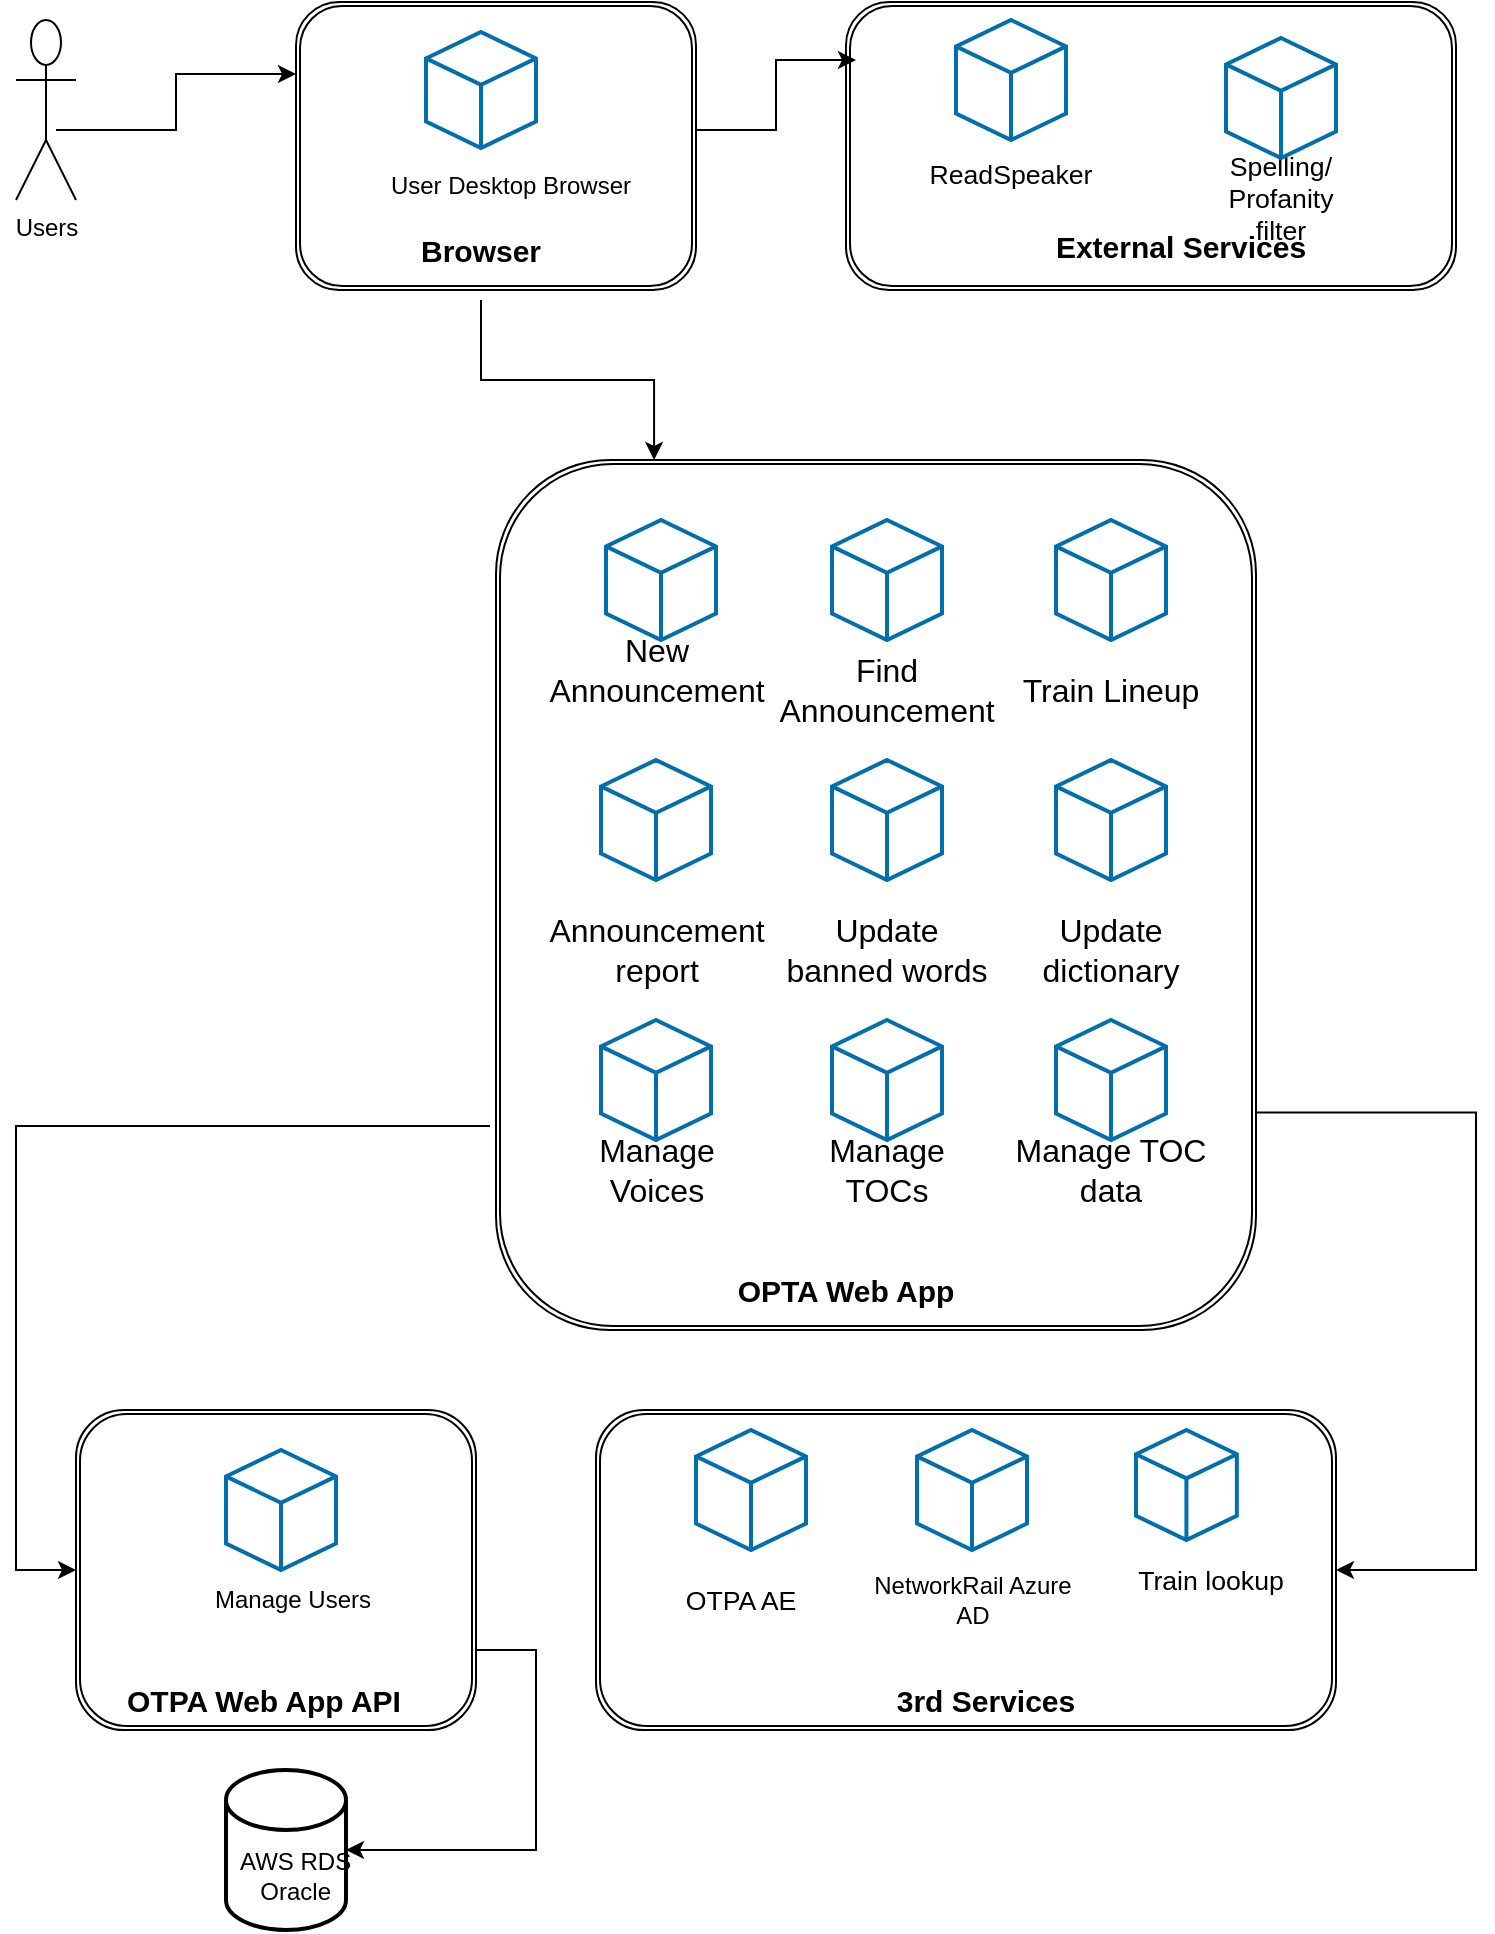<mxfile version="20.2.3" type="github">
  <diagram id="R64Xe-4D89ugxDravUpu" name="Page-1">
    <mxGraphModel dx="1564" dy="936" grid="0" gridSize="10" guides="1" tooltips="1" connect="1" arrows="1" fold="1" page="1" pageScale="1" pageWidth="850" pageHeight="1100" math="0" shadow="0">
      <root>
        <mxCell id="0" />
        <mxCell id="1" parent="0" />
        <object label="Users&lt;br&gt;" Users="" id="Upe7RPbjq_lGZQcst3nU-1">
          <mxCell style="shape=umlActor;verticalLabelPosition=bottom;verticalAlign=top;html=1;outlineConnect=0;" vertex="1" parent="1">
            <mxGeometry x="70" y="145" width="30" height="90" as="geometry" />
          </mxCell>
        </object>
        <mxCell id="Upe7RPbjq_lGZQcst3nU-16" value="" style="shape=ext;double=1;rounded=1;whiteSpace=wrap;html=1;" vertex="1" parent="1">
          <mxGeometry x="210" y="136" width="200" height="144" as="geometry" />
        </mxCell>
        <mxCell id="Upe7RPbjq_lGZQcst3nU-17" value="User Desktop Browser&lt;br&gt;" style="text;html=1;strokeColor=none;fillColor=none;align=center;verticalAlign=middle;whiteSpace=wrap;rounded=0;" vertex="1" parent="1">
          <mxGeometry x="251" y="203" width="132.5" height="50" as="geometry" />
        </mxCell>
        <mxCell id="Upe7RPbjq_lGZQcst3nU-21" value="" style="shape=ext;double=1;rounded=1;whiteSpace=wrap;html=1;" vertex="1" parent="1">
          <mxGeometry x="310" y="365" width="380" height="435" as="geometry" />
        </mxCell>
        <mxCell id="Upe7RPbjq_lGZQcst3nU-23" value="&lt;span style=&quot;font-size:12.0pt;font-family:&lt;br/&gt;&amp;quot;Arial&amp;quot;,sans-serif;mso-fareast-font-family:&amp;quot;Times New Roman&amp;quot;;mso-bidi-font-family:&lt;br/&gt;&amp;quot;Times New Roman&amp;quot;;mso-ansi-language:EN-GB;mso-fareast-language:EN-US;&lt;br/&gt;mso-bidi-language:AR-SA&quot; lang=&quot;EN-GB&quot;&gt;New Announcement&lt;/span&gt;" style="text;html=1;strokeColor=none;fillColor=none;align=center;verticalAlign=middle;whiteSpace=wrap;rounded=0;" vertex="1" parent="1">
          <mxGeometry x="337.5" y="445" width="105" height="50" as="geometry" />
        </mxCell>
        <mxCell id="Upe7RPbjq_lGZQcst3nU-29" value="&lt;span style=&quot;font-size:12.0pt;font-family:&lt;br/&gt;&amp;quot;Arial&amp;quot;,sans-serif;mso-fareast-font-family:&amp;quot;Times New Roman&amp;quot;;mso-bidi-font-family:&lt;br/&gt;&amp;quot;Times New Roman&amp;quot;;mso-ansi-language:EN-GB;mso-fareast-language:EN-US;&lt;br/&gt;mso-bidi-language:AR-SA&quot; lang=&quot;EN-GB&quot;&gt;Announcement report&lt;/span&gt;" style="text;html=1;strokeColor=none;fillColor=none;align=center;verticalAlign=middle;whiteSpace=wrap;rounded=0;" vertex="1" parent="1">
          <mxGeometry x="337.5" y="585" width="105" height="50" as="geometry" />
        </mxCell>
        <mxCell id="Upe7RPbjq_lGZQcst3nU-31" value="&lt;span style=&quot;font-size:12.0pt;font-family:&lt;br/&gt;&amp;quot;Arial&amp;quot;,sans-serif;mso-fareast-font-family:&amp;quot;Times New Roman&amp;quot;;mso-bidi-font-family:&lt;br/&gt;&amp;quot;Times New Roman&amp;quot;;mso-ansi-language:EN-GB;mso-fareast-language:EN-US;&lt;br/&gt;mso-bidi-language:AR-SA&quot; lang=&quot;EN-GB&quot;&gt;Update banned words&lt;/span&gt;" style="text;html=1;strokeColor=none;fillColor=none;align=center;verticalAlign=middle;whiteSpace=wrap;rounded=0;" vertex="1" parent="1">
          <mxGeometry x="453" y="585" width="105" height="50" as="geometry" />
        </mxCell>
        <mxCell id="Upe7RPbjq_lGZQcst3nU-33" value="&lt;span style=&quot;font-size:12.0pt;font-family:&lt;br/&gt;&amp;quot;Arial&amp;quot;,sans-serif;mso-fareast-font-family:&amp;quot;Times New Roman&amp;quot;;mso-bidi-font-family:&lt;br/&gt;&amp;quot;Times New Roman&amp;quot;;mso-ansi-language:EN-GB;mso-fareast-language:EN-US;&lt;br/&gt;mso-bidi-language:AR-SA&quot; lang=&quot;EN-GB&quot;&gt;Update dictionary&lt;/span&gt;" style="text;html=1;strokeColor=none;fillColor=none;align=center;verticalAlign=middle;whiteSpace=wrap;rounded=0;" vertex="1" parent="1">
          <mxGeometry x="565" y="585" width="105" height="50" as="geometry" />
        </mxCell>
        <mxCell id="Upe7RPbjq_lGZQcst3nU-42" value="&lt;span style=&quot;font-size:12.0pt;font-family:&lt;br/&gt;&amp;quot;Arial&amp;quot;,sans-serif;mso-fareast-font-family:&amp;quot;Times New Roman&amp;quot;;mso-bidi-font-family:&lt;br/&gt;&amp;quot;Times New Roman&amp;quot;;mso-ansi-language:EN-GB;mso-fareast-language:EN-US;&lt;br/&gt;mso-bidi-language:AR-SA&quot; lang=&quot;EN-GB&quot;&gt;Manage TOCs&lt;/span&gt;" style="text;html=1;strokeColor=none;fillColor=none;align=center;verticalAlign=middle;whiteSpace=wrap;rounded=0;" vertex="1" parent="1">
          <mxGeometry x="453" y="695" width="105" height="50" as="geometry" />
        </mxCell>
        <mxCell id="Upe7RPbjq_lGZQcst3nU-44" value="&lt;span style=&quot;font-size:12.0pt;font-family:&lt;br/&gt;&amp;quot;Arial&amp;quot;,sans-serif;mso-fareast-font-family:&amp;quot;Times New Roman&amp;quot;;mso-bidi-font-family:&lt;br/&gt;&amp;quot;Times New Roman&amp;quot;;mso-ansi-language:EN-GB;mso-fareast-language:EN-US;&lt;br/&gt;mso-bidi-language:AR-SA&quot; lang=&quot;EN-GB&quot;&gt;Manage TOC data&lt;/span&gt;" style="text;html=1;strokeColor=none;fillColor=none;align=center;verticalAlign=middle;whiteSpace=wrap;rounded=0;" vertex="1" parent="1">
          <mxGeometry x="565" y="695" width="105" height="50" as="geometry" />
        </mxCell>
        <mxCell id="Upe7RPbjq_lGZQcst3nU-46" value="&lt;span style=&quot;font-size:12.0pt;font-family:&lt;br/&gt;&amp;quot;Arial&amp;quot;,sans-serif;mso-fareast-font-family:&amp;quot;Times New Roman&amp;quot;;mso-bidi-font-family:&lt;br/&gt;&amp;quot;Times New Roman&amp;quot;;mso-ansi-language:EN-GB;mso-fareast-language:EN-US;&lt;br/&gt;mso-bidi-language:AR-SA&quot; lang=&quot;EN-GB&quot;&gt;Manage Voices&lt;/span&gt;" style="text;html=1;strokeColor=none;fillColor=none;align=center;verticalAlign=middle;whiteSpace=wrap;rounded=0;" vertex="1" parent="1">
          <mxGeometry x="337.5" y="695" width="105" height="50" as="geometry" />
        </mxCell>
        <mxCell id="Upe7RPbjq_lGZQcst3nU-49" value="" style="html=1;whiteSpace=wrap;shape=isoCube2;backgroundOutline=1;isoAngle=15;fillColor=none;strokeColor=#006EAF;strokeWidth=2;fontColor=#ffffff;" vertex="1" parent="1">
          <mxGeometry x="590" y="395" width="55" height="60" as="geometry" />
        </mxCell>
        <mxCell id="Upe7RPbjq_lGZQcst3nU-50" value="" style="html=1;whiteSpace=wrap;shape=isoCube2;backgroundOutline=1;isoAngle=15;fillColor=none;strokeColor=#006EAF;strokeWidth=2;fontColor=#ffffff;" vertex="1" parent="1">
          <mxGeometry x="362.5" y="515" width="55" height="60" as="geometry" />
        </mxCell>
        <mxCell id="Upe7RPbjq_lGZQcst3nU-51" value="" style="html=1;whiteSpace=wrap;shape=isoCube2;backgroundOutline=1;isoAngle=15;fillColor=none;strokeColor=#006EAF;strokeWidth=2;fontColor=#ffffff;" vertex="1" parent="1">
          <mxGeometry x="478" y="515" width="55" height="60" as="geometry" />
        </mxCell>
        <mxCell id="Upe7RPbjq_lGZQcst3nU-52" value="" style="html=1;whiteSpace=wrap;shape=isoCube2;backgroundOutline=1;isoAngle=15;fillColor=none;strokeColor=#006EAF;strokeWidth=2;fontColor=#ffffff;" vertex="1" parent="1">
          <mxGeometry x="590" y="515" width="55" height="60" as="geometry" />
        </mxCell>
        <mxCell id="Upe7RPbjq_lGZQcst3nU-53" value="" style="html=1;whiteSpace=wrap;shape=isoCube2;backgroundOutline=1;isoAngle=15;fillColor=none;strokeColor=#006EAF;strokeWidth=2;fontColor=#ffffff;" vertex="1" parent="1">
          <mxGeometry x="362.5" y="645" width="55" height="60" as="geometry" />
        </mxCell>
        <mxCell id="Upe7RPbjq_lGZQcst3nU-54" value="" style="html=1;whiteSpace=wrap;shape=isoCube2;backgroundOutline=1;isoAngle=15;fillColor=none;strokeColor=#006EAF;strokeWidth=2;fontColor=#ffffff;" vertex="1" parent="1">
          <mxGeometry x="478" y="645" width="55" height="60" as="geometry" />
        </mxCell>
        <mxCell id="Upe7RPbjq_lGZQcst3nU-55" value="" style="html=1;whiteSpace=wrap;shape=isoCube2;backgroundOutline=1;isoAngle=15;fillColor=none;strokeColor=#006EAF;strokeWidth=2;fontColor=#ffffff;" vertex="1" parent="1">
          <mxGeometry x="590" y="645" width="55" height="60" as="geometry" />
        </mxCell>
        <mxCell id="Upe7RPbjq_lGZQcst3nU-56" value="" style="shape=ext;double=1;rounded=1;whiteSpace=wrap;html=1;" vertex="1" parent="1">
          <mxGeometry x="100" y="840" width="200" height="160" as="geometry" />
        </mxCell>
        <mxCell id="Upe7RPbjq_lGZQcst3nU-58" value="Manage Users" style="text;html=1;strokeColor=none;fillColor=none;align=center;verticalAlign=middle;whiteSpace=wrap;rounded=0;" vertex="1" parent="1">
          <mxGeometry x="155.5" y="910" width="105" height="50" as="geometry" />
        </mxCell>
        <mxCell id="Upe7RPbjq_lGZQcst3nU-60" value="" style="html=1;whiteSpace=wrap;shape=isoCube2;backgroundOutline=1;isoAngle=15;fillColor=none;strokeColor=#006EAF;strokeWidth=2;fontColor=#ffffff;" vertex="1" parent="1">
          <mxGeometry x="175" y="860" width="55" height="60" as="geometry" />
        </mxCell>
        <mxCell id="Upe7RPbjq_lGZQcst3nU-61" value="" style="html=1;whiteSpace=wrap;shape=isoCube2;backgroundOutline=1;isoAngle=15;fillColor=none;strokeColor=#006EAF;strokeWidth=2;fontColor=#ffffff;" vertex="1" parent="1">
          <mxGeometry x="275" y="151" width="55" height="58" as="geometry" />
        </mxCell>
        <mxCell id="Upe7RPbjq_lGZQcst3nU-62" value="" style="shape=ext;double=1;rounded=1;whiteSpace=wrap;html=1;" vertex="1" parent="1">
          <mxGeometry x="485" y="136" width="305" height="144" as="geometry" />
        </mxCell>
        <mxCell id="Upe7RPbjq_lGZQcst3nU-63" value="&lt;span style=&quot;font-size:10.0pt;font-family:&lt;br/&gt;&amp;quot;Arial&amp;quot;,sans-serif;mso-fareast-font-family:&amp;quot;Times New Roman&amp;quot;;mso-ansi-language:&lt;br/&gt;EN-GB;mso-fareast-language:EN-US;mso-bidi-language:AR-SA&quot; lang=&quot;EN-GB&quot;&gt;ReadSpeaker&lt;/span&gt;" style="text;html=1;strokeColor=none;fillColor=none;align=center;verticalAlign=middle;whiteSpace=wrap;rounded=0;" vertex="1" parent="1">
          <mxGeometry x="515" y="197" width="105" height="50" as="geometry" />
        </mxCell>
        <mxCell id="Upe7RPbjq_lGZQcst3nU-64" value="" style="html=1;whiteSpace=wrap;shape=isoCube2;backgroundOutline=1;isoAngle=15;fillColor=none;strokeColor=#006EAF;strokeWidth=2;fontColor=#ffffff;" vertex="1" parent="1">
          <mxGeometry x="540" y="145" width="55" height="60" as="geometry" />
        </mxCell>
        <mxCell id="Upe7RPbjq_lGZQcst3nU-65" value="&lt;span style=&quot;font-size:10.0pt;font-family:&lt;br/&gt;&amp;quot;Arial&amp;quot;,sans-serif;mso-fareast-font-family:&amp;quot;Times New Roman&amp;quot;;mso-ansi-language:&lt;br/&gt;EN-GB;mso-fareast-language:EN-US;mso-bidi-language:AR-SA&quot; lang=&quot;EN-GB&quot;&gt;Spelling/ Profanity&lt;br/&gt;filter&lt;/span&gt;" style="text;html=1;strokeColor=none;fillColor=none;align=center;verticalAlign=middle;whiteSpace=wrap;rounded=0;" vertex="1" parent="1">
          <mxGeometry x="650" y="209" width="105" height="50" as="geometry" />
        </mxCell>
        <mxCell id="Upe7RPbjq_lGZQcst3nU-66" value="" style="html=1;whiteSpace=wrap;shape=isoCube2;backgroundOutline=1;isoAngle=15;fillColor=none;strokeColor=#006EAF;strokeWidth=2;fontColor=#ffffff;" vertex="1" parent="1">
          <mxGeometry x="675" y="154" width="55" height="60" as="geometry" />
        </mxCell>
        <mxCell id="Upe7RPbjq_lGZQcst3nU-71" value="" style="shape=ext;double=1;rounded=1;whiteSpace=wrap;html=1;" vertex="1" parent="1">
          <mxGeometry x="360" y="840" width="370" height="160" as="geometry" />
        </mxCell>
        <mxCell id="Upe7RPbjq_lGZQcst3nU-72" value="&lt;span style=&quot;font-size:10.0pt;font-family:&lt;br/&gt;&amp;quot;Arial&amp;quot;,sans-serif;mso-fareast-font-family:&amp;quot;Times New Roman&amp;quot;;mso-ansi-language:&lt;br/&gt;EN-GB;mso-fareast-language:EN-US;mso-bidi-language:AR-SA&quot; lang=&quot;EN-GB&quot;&gt;OTPA AE&lt;/span&gt;" style="text;html=1;strokeColor=none;fillColor=none;align=center;verticalAlign=middle;whiteSpace=wrap;rounded=0;" vertex="1" parent="1">
          <mxGeometry x="380" y="910" width="105" height="50" as="geometry" />
        </mxCell>
        <mxCell id="Upe7RPbjq_lGZQcst3nU-74" value="&lt;span style=&quot;font-size:10.0pt;font-family:&lt;br/&gt;&amp;quot;Arial&amp;quot;,sans-serif;mso-fareast-font-family:&amp;quot;Times New Roman&amp;quot;;mso-ansi-language:&lt;br/&gt;EN-GB;mso-fareast-language:EN-US;mso-bidi-language:AR-SA&quot; lang=&quot;EN-GB&quot;&gt;Train lookup&lt;/span&gt;" style="text;html=1;strokeColor=none;fillColor=none;align=center;verticalAlign=middle;whiteSpace=wrap;rounded=0;" vertex="1" parent="1">
          <mxGeometry x="615" y="900" width="105" height="50" as="geometry" />
        </mxCell>
        <mxCell id="Upe7RPbjq_lGZQcst3nU-75" value="" style="html=1;whiteSpace=wrap;shape=isoCube2;backgroundOutline=1;isoAngle=15;fillColor=none;strokeColor=#006EAF;strokeWidth=2;fontColor=#ffffff;" vertex="1" parent="1">
          <mxGeometry x="630" y="850" width="50.42" height="55" as="geometry" />
        </mxCell>
        <mxCell id="Upe7RPbjq_lGZQcst3nU-76" value="" style="html=1;whiteSpace=wrap;shape=isoCube2;backgroundOutline=1;isoAngle=15;fillColor=none;strokeColor=#006EAF;strokeWidth=2;fontColor=#ffffff;" vertex="1" parent="1">
          <mxGeometry x="410" y="850" width="55" height="60" as="geometry" />
        </mxCell>
        <mxCell id="Upe7RPbjq_lGZQcst3nU-77" value="NetworkRail Azure AD" style="text;html=1;strokeColor=none;fillColor=none;align=center;verticalAlign=middle;whiteSpace=wrap;rounded=0;" vertex="1" parent="1">
          <mxGeometry x="495.5" y="910" width="105" height="50" as="geometry" />
        </mxCell>
        <mxCell id="Upe7RPbjq_lGZQcst3nU-78" value="" style="html=1;whiteSpace=wrap;shape=isoCube2;backgroundOutline=1;isoAngle=15;fillColor=none;strokeColor=#006EAF;strokeWidth=2;fontColor=#ffffff;" vertex="1" parent="1">
          <mxGeometry x="520.5" y="850" width="55" height="60" as="geometry" />
        </mxCell>
        <mxCell id="Upe7RPbjq_lGZQcst3nU-79" value="" style="shape=cylinder3;whiteSpace=wrap;html=1;boundedLbl=1;backgroundOutline=1;size=15;strokeWidth=2;fillColor=none;" vertex="1" parent="1">
          <mxGeometry x="175" y="1020" width="60" height="80" as="geometry" />
        </mxCell>
        <mxCell id="Upe7RPbjq_lGZQcst3nU-80" value="AWS RDS&amp;nbsp;&lt;br&gt;Oracle&amp;nbsp;" style="text;html=1;strokeColor=none;fillColor=none;align=center;verticalAlign=middle;whiteSpace=wrap;rounded=0;" vertex="1" parent="1">
          <mxGeometry x="159" y="1048" width="105" height="50" as="geometry" />
        </mxCell>
        <mxCell id="Upe7RPbjq_lGZQcst3nU-82" value="&lt;b&gt;&lt;font style=&quot;font-size: 15px;&quot;&gt;Browser&lt;/font&gt;&lt;/b&gt;" style="text;html=1;strokeColor=none;fillColor=none;align=center;verticalAlign=middle;whiteSpace=wrap;rounded=0;" vertex="1" parent="1">
          <mxGeometry x="236.25" y="235" width="132.5" height="50" as="geometry" />
        </mxCell>
        <mxCell id="Upe7RPbjq_lGZQcst3nU-83" value="&lt;b&gt;&lt;font style=&quot;font-size: 15px;&quot;&gt;External Services&lt;/font&gt;&lt;/b&gt;" style="text;html=1;strokeColor=none;fillColor=none;align=center;verticalAlign=middle;whiteSpace=wrap;rounded=0;" vertex="1" parent="1">
          <mxGeometry x="585" y="235" width="135" height="45" as="geometry" />
        </mxCell>
        <mxCell id="Upe7RPbjq_lGZQcst3nU-86" value="" style="html=1;whiteSpace=wrap;shape=isoCube2;backgroundOutline=1;isoAngle=15;fillColor=none;strokeColor=#006EAF;strokeWidth=2;fontColor=#ffffff;" vertex="1" parent="1">
          <mxGeometry x="365" y="395" width="55" height="60" as="geometry" />
        </mxCell>
        <mxCell id="Upe7RPbjq_lGZQcst3nU-87" value="" style="html=1;whiteSpace=wrap;shape=isoCube2;backgroundOutline=1;isoAngle=15;fillColor=none;strokeColor=#006EAF;strokeWidth=2;fontColor=#ffffff;" vertex="1" parent="1">
          <mxGeometry x="478" y="395" width="55" height="60" as="geometry" />
        </mxCell>
        <mxCell id="Upe7RPbjq_lGZQcst3nU-88" value="&lt;span style=&quot;font-size:12.0pt;font-family:&lt;br/&gt;&amp;quot;Arial&amp;quot;,sans-serif;mso-fareast-font-family:&amp;quot;Times New Roman&amp;quot;;mso-bidi-font-family:&lt;br/&gt;&amp;quot;Times New Roman&amp;quot;;mso-ansi-language:EN-GB;mso-fareast-language:EN-US;&lt;br/&gt;mso-bidi-language:AR-SA&quot; lang=&quot;EN-GB&quot;&gt;Train Lineup&lt;/span&gt;" style="text;html=1;strokeColor=none;fillColor=none;align=center;verticalAlign=middle;whiteSpace=wrap;rounded=0;" vertex="1" parent="1">
          <mxGeometry x="565" y="455" width="105" height="50" as="geometry" />
        </mxCell>
        <mxCell id="Upe7RPbjq_lGZQcst3nU-89" value="&lt;span style=&quot;font-size:12.0pt;font-family:&lt;br/&gt;&amp;quot;Arial&amp;quot;,sans-serif;mso-fareast-font-family:&amp;quot;Times New Roman&amp;quot;;mso-bidi-font-family:&lt;br/&gt;&amp;quot;Times New Roman&amp;quot;;mso-ansi-language:EN-GB;mso-fareast-language:EN-US;&lt;br/&gt;mso-bidi-language:AR-SA&quot; lang=&quot;EN-GB&quot;&gt;Find Announcement&lt;/span&gt;" style="text;html=1;strokeColor=none;fillColor=none;align=center;verticalAlign=middle;whiteSpace=wrap;rounded=0;" vertex="1" parent="1">
          <mxGeometry x="453" y="455" width="105" height="50" as="geometry" />
        </mxCell>
        <mxCell id="Upe7RPbjq_lGZQcst3nU-90" value="&lt;b&gt;&lt;font style=&quot;font-size: 15px;&quot;&gt;OTPA Web App API&lt;/font&gt;&lt;/b&gt;" style="text;html=1;strokeColor=none;fillColor=none;align=center;verticalAlign=middle;whiteSpace=wrap;rounded=0;" vertex="1" parent="1">
          <mxGeometry x="120" y="960.96" width="147.5" height="49.04" as="geometry" />
        </mxCell>
        <mxCell id="Upe7RPbjq_lGZQcst3nU-91" style="edgeStyle=orthogonalEdgeStyle;rounded=0;orthogonalLoop=1;jettySize=auto;html=1;exitX=0.5;exitY=1;exitDx=0;exitDy=0;fontSize=13;" edge="1" parent="1" source="Upe7RPbjq_lGZQcst3nU-74" target="Upe7RPbjq_lGZQcst3nU-74">
          <mxGeometry relative="1" as="geometry" />
        </mxCell>
        <mxCell id="Upe7RPbjq_lGZQcst3nU-92" value="&lt;b&gt;&lt;font style=&quot;font-size: 15px;&quot;&gt;3rd Services&lt;/font&gt;&lt;/b&gt;" style="text;html=1;strokeColor=none;fillColor=none;align=center;verticalAlign=middle;whiteSpace=wrap;rounded=0;" vertex="1" parent="1">
          <mxGeometry x="480" y="970" width="150" height="30" as="geometry" />
        </mxCell>
        <mxCell id="Upe7RPbjq_lGZQcst3nU-102" value="" style="edgeStyle=elbowEdgeStyle;elbow=horizontal;endArrow=classic;html=1;rounded=0;fontSize=13;entryX=0;entryY=0.25;entryDx=0;entryDy=0;" edge="1" parent="1" target="Upe7RPbjq_lGZQcst3nU-16">
          <mxGeometry width="50" height="50" relative="1" as="geometry">
            <mxPoint x="90" y="200" as="sourcePoint" />
            <mxPoint x="140" y="150" as="targetPoint" />
          </mxGeometry>
        </mxCell>
        <mxCell id="Upe7RPbjq_lGZQcst3nU-103" value="" style="edgeStyle=elbowEdgeStyle;elbow=horizontal;endArrow=classic;html=1;rounded=0;fontSize=13;" edge="1" parent="1">
          <mxGeometry width="50" height="50" relative="1" as="geometry">
            <mxPoint x="410" y="200" as="sourcePoint" />
            <mxPoint x="490" y="165" as="targetPoint" />
          </mxGeometry>
        </mxCell>
        <mxCell id="Upe7RPbjq_lGZQcst3nU-107" value="" style="edgeStyle=elbowEdgeStyle;elbow=vertical;endArrow=classic;html=1;rounded=0;fontSize=13;exitX=0.5;exitY=1;exitDx=0;exitDy=0;entryX=0.208;entryY=0;entryDx=0;entryDy=0;entryPerimeter=0;" edge="1" parent="1" source="Upe7RPbjq_lGZQcst3nU-82" target="Upe7RPbjq_lGZQcst3nU-21">
          <mxGeometry width="50" height="50" relative="1" as="geometry">
            <mxPoint x="160" y="395" as="sourcePoint" />
            <mxPoint x="210" y="345" as="targetPoint" />
          </mxGeometry>
        </mxCell>
        <mxCell id="Upe7RPbjq_lGZQcst3nU-110" value="" style="edgeStyle=elbowEdgeStyle;elbow=horizontal;endArrow=classic;html=1;rounded=0;fontSize=13;" edge="1" parent="1" target="Upe7RPbjq_lGZQcst3nU-56">
          <mxGeometry width="50" height="50" relative="1" as="geometry">
            <mxPoint x="307" y="698" as="sourcePoint" />
            <mxPoint x="430" y="910" as="targetPoint" />
            <Array as="points">
              <mxPoint x="70" y="810" />
            </Array>
          </mxGeometry>
        </mxCell>
        <mxCell id="Upe7RPbjq_lGZQcst3nU-111" value="" style="edgeStyle=elbowEdgeStyle;elbow=horizontal;endArrow=classic;html=1;rounded=0;fontSize=13;exitX=1;exitY=0.75;exitDx=0;exitDy=0;entryX=1;entryY=0.5;entryDx=0;entryDy=0;" edge="1" parent="1" source="Upe7RPbjq_lGZQcst3nU-21" target="Upe7RPbjq_lGZQcst3nU-71">
          <mxGeometry width="50" height="50" relative="1" as="geometry">
            <mxPoint x="460" y="760" as="sourcePoint" />
            <mxPoint x="860" y="901" as="targetPoint" />
            <Array as="points">
              <mxPoint x="800" y="800" />
              <mxPoint x="370" y="840" />
              <mxPoint x="420" y="820" />
            </Array>
          </mxGeometry>
        </mxCell>
        <mxCell id="Upe7RPbjq_lGZQcst3nU-112" value="" style="edgeStyle=elbowEdgeStyle;elbow=horizontal;endArrow=classic;html=1;rounded=0;fontSize=13;entryX=1;entryY=0.5;entryDx=0;entryDy=0;exitX=1;exitY=0.75;exitDx=0;exitDy=0;entryPerimeter=0;" edge="1" parent="1" source="Upe7RPbjq_lGZQcst3nU-56" target="Upe7RPbjq_lGZQcst3nU-79">
          <mxGeometry width="50" height="50" relative="1" as="geometry">
            <mxPoint x="180" y="1060" as="sourcePoint" />
            <mxPoint x="300" y="1020" as="targetPoint" />
            <Array as="points">
              <mxPoint x="330" y="1040" />
            </Array>
          </mxGeometry>
        </mxCell>
        <mxCell id="Upe7RPbjq_lGZQcst3nU-113" value="&lt;span lang=&quot;EN-GB&quot;&gt;&lt;b&gt;&lt;font style=&quot;font-size: 15px;&quot;&gt;OPTA Web App&lt;/font&gt;&lt;/b&gt;&lt;/span&gt;" style="text;html=1;strokeColor=none;fillColor=none;align=center;verticalAlign=middle;whiteSpace=wrap;rounded=0;" vertex="1" parent="1">
          <mxGeometry x="410" y="760" width="150" height="40" as="geometry" />
        </mxCell>
      </root>
    </mxGraphModel>
  </diagram>
</mxfile>
